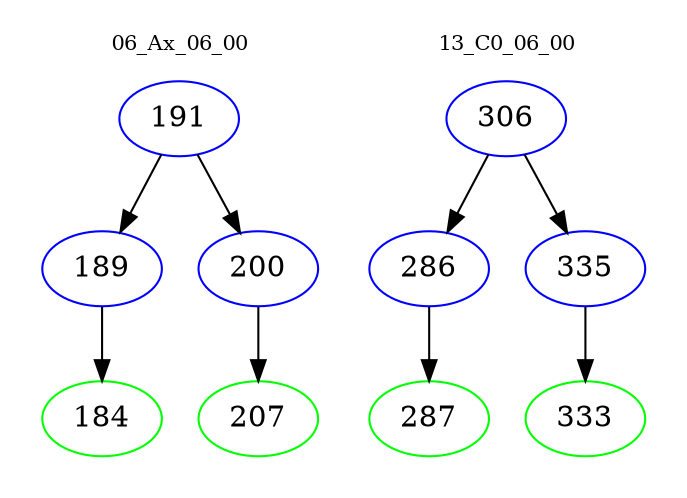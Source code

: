 digraph{
subgraph cluster_0 {
color = white
label = "06_Ax_06_00";
fontsize=10;
T0_191 [label="191", color="blue"]
T0_191 -> T0_189 [color="black"]
T0_189 [label="189", color="blue"]
T0_189 -> T0_184 [color="black"]
T0_184 [label="184", color="green"]
T0_191 -> T0_200 [color="black"]
T0_200 [label="200", color="blue"]
T0_200 -> T0_207 [color="black"]
T0_207 [label="207", color="green"]
}
subgraph cluster_1 {
color = white
label = "13_C0_06_00";
fontsize=10;
T1_306 [label="306", color="blue"]
T1_306 -> T1_286 [color="black"]
T1_286 [label="286", color="blue"]
T1_286 -> T1_287 [color="black"]
T1_287 [label="287", color="green"]
T1_306 -> T1_335 [color="black"]
T1_335 [label="335", color="blue"]
T1_335 -> T1_333 [color="black"]
T1_333 [label="333", color="green"]
}
}

